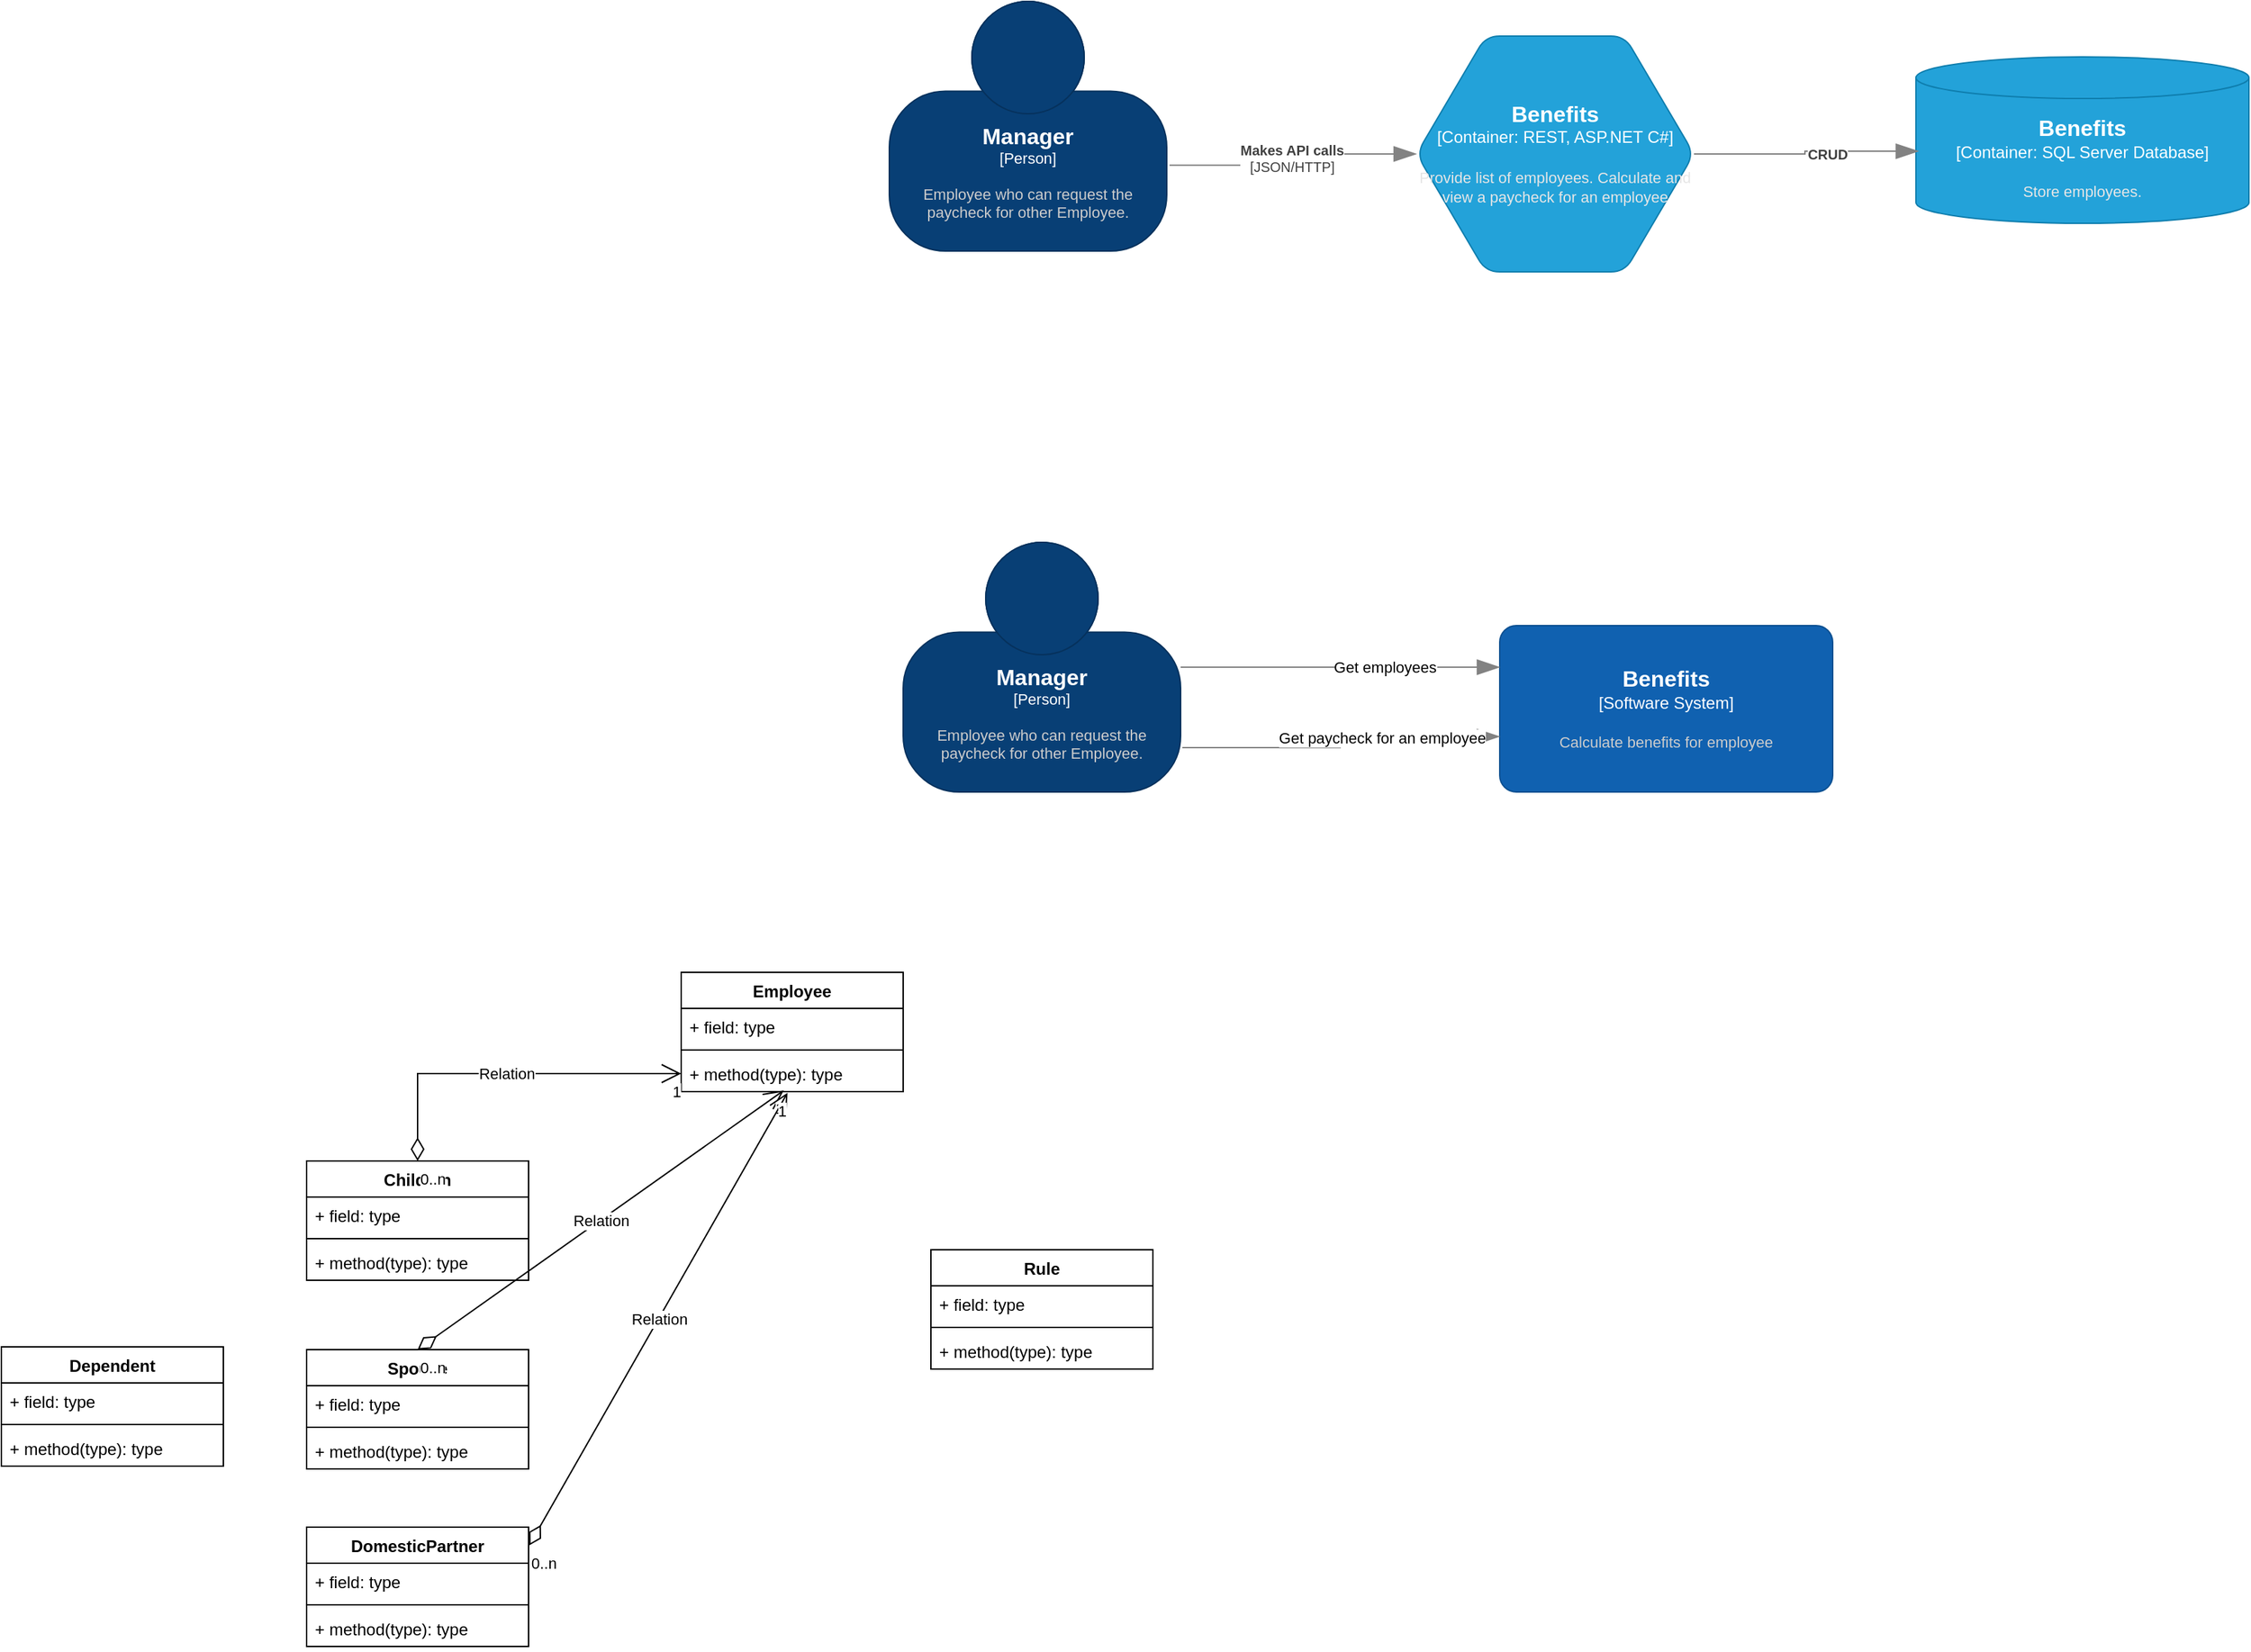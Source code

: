 <mxfile version="26.1.1">
  <diagram name="Page-1" id="-RgfIIAF3kLOnEqnCcgt">
    <mxGraphModel dx="2519" dy="422" grid="1" gridSize="10" guides="1" tooltips="1" connect="1" arrows="1" fold="1" page="1" pageScale="1" pageWidth="850" pageHeight="1100" math="0" shadow="0">
      <root>
        <mxCell id="0" />
        <mxCell id="1" parent="0" />
        <object placeholders="1" c4Name="Benefits" c4Type="Container" c4Technology="SQL Server Database" c4Description="Store employees." label="&lt;font style=&quot;font-size: 16px&quot;&gt;&lt;b&gt;%c4Name%&lt;/b&gt;&lt;/font&gt;&lt;div&gt;[%c4Type%:&amp;nbsp;%c4Technology%]&lt;/div&gt;&lt;br&gt;&lt;div&gt;&lt;font style=&quot;font-size: 11px&quot;&gt;&lt;font color=&quot;#E6E6E6&quot;&gt;%c4Description%&lt;/font&gt;&lt;/div&gt;" id="eVmNpNEq3VE6d2gAlLow-1">
          <mxCell style="shape=cylinder3;size=15;whiteSpace=wrap;html=1;boundedLbl=1;rounded=0;labelBackgroundColor=none;fillColor=#23A2D9;fontSize=12;fontColor=#ffffff;align=center;strokeColor=#0E7DAD;metaEdit=1;points=[[0.5,0,0],[1,0.25,0],[1,0.5,0],[1,0.75,0],[0.5,1,0],[0,0.75,0],[0,0.5,0],[0,0.25,0]];resizable=0;" vertex="1" parent="1">
            <mxGeometry x="470" y="350" width="240" height="120" as="geometry" />
          </mxCell>
        </object>
        <object placeholders="1" c4Name="Benefits" c4Type="Container" c4Technology="REST, ASP.NET C#" c4Description="Provide list of employees. Calculate and view a paycheck for an employee" label="&lt;font style=&quot;font-size: 16px&quot;&gt;&lt;b&gt;%c4Name%&lt;/b&gt;&lt;/font&gt;&lt;div&gt;[%c4Type%:&amp;nbsp;%c4Technology%]&lt;/div&gt;&lt;br&gt;&lt;div&gt;&lt;font style=&quot;font-size: 11px&quot;&gt;&lt;font color=&quot;#E6E6E6&quot;&gt;%c4Description%&lt;/font&gt;&lt;/div&gt;" id="eVmNpNEq3VE6d2gAlLow-2">
          <mxCell style="shape=hexagon;size=50;perimeter=hexagonPerimeter2;whiteSpace=wrap;html=1;fixedSize=1;rounded=1;labelBackgroundColor=none;fillColor=#23A2D9;fontSize=12;fontColor=#ffffff;align=center;strokeColor=#0E7DAD;metaEdit=1;points=[[0.5,0,0],[1,0.25,0],[1,0.5,0],[1,0.75,0],[0.5,1,0],[0,0.75,0],[0,0.5,0],[0,0.25,0]];resizable=0;" vertex="1" parent="1">
            <mxGeometry x="110" y="335" width="200" height="170" as="geometry" />
          </mxCell>
        </object>
        <object placeholders="1" c4Name="Manager" c4Type="Person" c4Description="Employee who can request the paycheck for other Employee. " label="&lt;font style=&quot;font-size: 16px&quot;&gt;&lt;b&gt;%c4Name%&lt;/b&gt;&lt;/font&gt;&lt;div&gt;[%c4Type%]&lt;/div&gt;&lt;br&gt;&lt;div&gt;&lt;font style=&quot;font-size: 11px&quot;&gt;&lt;font color=&quot;#cccccc&quot;&gt;%c4Description%&lt;/font&gt;&lt;/div&gt;" id="eVmNpNEq3VE6d2gAlLow-3">
          <mxCell style="html=1;fontSize=11;dashed=0;whiteSpace=wrap;fillColor=#083F75;strokeColor=#06315C;fontColor=#ffffff;shape=mxgraph.c4.person2;align=center;metaEdit=1;points=[[0.5,0,0],[1,0.5,0],[1,0.75,0],[0.75,1,0],[0.5,1,0],[0.25,1,0],[0,0.75,0],[0,0.5,0]];resizable=0;" vertex="1" parent="1">
            <mxGeometry x="-270" y="310" width="200" height="180" as="geometry" />
          </mxCell>
        </object>
        <object placeholders="1" c4Type="Relationship" c4Technology="JSON/HTTP" c4Description="Makes API calls" label="&lt;div style=&quot;text-align: left&quot;&gt;&lt;div style=&quot;text-align: center&quot;&gt;&lt;b&gt;%c4Description%&lt;/b&gt;&lt;/div&gt;&lt;div style=&quot;text-align: center&quot;&gt;[%c4Technology%]&lt;/div&gt;&lt;/div&gt;" id="eVmNpNEq3VE6d2gAlLow-4">
          <mxCell style="endArrow=blockThin;html=1;fontSize=10;fontColor=#404040;strokeWidth=1;endFill=1;strokeColor=#828282;elbow=vertical;metaEdit=1;endSize=14;startSize=14;jumpStyle=arc;jumpSize=16;rounded=0;edgeStyle=orthogonalEdgeStyle;exitX=1.01;exitY=0.656;exitDx=0;exitDy=0;exitPerimeter=0;entryX=0;entryY=0.5;entryDx=0;entryDy=0;entryPerimeter=0;" edge="1" parent="1" source="eVmNpNEq3VE6d2gAlLow-3" target="eVmNpNEq3VE6d2gAlLow-2">
            <mxGeometry x="-0.001" width="240" relative="1" as="geometry">
              <mxPoint x="-40" y="500" as="sourcePoint" />
              <mxPoint x="200" y="500" as="targetPoint" />
              <mxPoint as="offset" />
            </mxGeometry>
          </mxCell>
        </object>
        <object placeholders="1" c4Type="Relationship" c4Description="CRUD" label="&lt;div style=&quot;text-align: left&quot;&gt;&lt;div style=&quot;text-align: center&quot;&gt;&lt;b&gt;%c4Description%&lt;/b&gt;&lt;/div&gt;" id="eVmNpNEq3VE6d2gAlLow-6">
          <mxCell style="endArrow=blockThin;html=1;fontSize=10;fontColor=#404040;strokeWidth=1;endFill=1;strokeColor=#828282;elbow=vertical;metaEdit=1;endSize=14;startSize=14;jumpStyle=arc;jumpSize=16;rounded=0;edgeStyle=orthogonalEdgeStyle;entryX=0.008;entryY=0.567;entryDx=0;entryDy=0;entryPerimeter=0;exitX=1;exitY=0.5;exitDx=0;exitDy=0;exitPerimeter=0;" edge="1" parent="1" source="eVmNpNEq3VE6d2gAlLow-2" target="eVmNpNEq3VE6d2gAlLow-1">
            <mxGeometry x="0.195" y="-2" width="240" relative="1" as="geometry">
              <mxPoint x="110" y="600" as="sourcePoint" />
              <mxPoint x="350" y="600" as="targetPoint" />
              <mxPoint as="offset" />
            </mxGeometry>
          </mxCell>
        </object>
        <object placeholders="1" c4Name="Manager" c4Type="Person" c4Description="Employee who can request the paycheck for other Employee. " label="&lt;font style=&quot;font-size: 16px&quot;&gt;&lt;b&gt;%c4Name%&lt;/b&gt;&lt;/font&gt;&lt;div&gt;[%c4Type%]&lt;/div&gt;&lt;br&gt;&lt;div&gt;&lt;font style=&quot;font-size: 11px&quot;&gt;&lt;font color=&quot;#cccccc&quot;&gt;%c4Description%&lt;/font&gt;&lt;/div&gt;" id="eVmNpNEq3VE6d2gAlLow-8">
          <mxCell style="html=1;fontSize=11;dashed=0;whiteSpace=wrap;fillColor=#083F75;strokeColor=#06315C;fontColor=#ffffff;shape=mxgraph.c4.person2;align=center;metaEdit=1;points=[[0.5,0,0],[1,0.5,0],[1,0.75,0],[0.75,1,0],[0.5,1,0],[0.25,1,0],[0,0.75,0],[0,0.5,0]];resizable=0;" vertex="1" parent="1">
            <mxGeometry x="-260" y="700" width="200" height="180" as="geometry" />
          </mxCell>
        </object>
        <object placeholders="1" c4Name="Benefits" c4Type="Software System" c4Description="Calculate benefits for employee" label="&lt;font style=&quot;font-size: 16px&quot;&gt;&lt;b&gt;%c4Name%&lt;/b&gt;&lt;/font&gt;&lt;div&gt;[%c4Type%]&lt;/div&gt;&lt;br&gt;&lt;div&gt;&lt;font style=&quot;font-size: 11px&quot;&gt;&lt;font color=&quot;#cccccc&quot;&gt;%c4Description%&lt;/font&gt;&lt;/div&gt;" id="eVmNpNEq3VE6d2gAlLow-9">
          <mxCell style="rounded=1;whiteSpace=wrap;html=1;labelBackgroundColor=none;fillColor=#1061B0;fontColor=#ffffff;align=center;arcSize=10;strokeColor=#0D5091;metaEdit=1;resizable=0;points=[[0.25,0,0],[0.5,0,0],[0.75,0,0],[1,0.25,0],[1,0.5,0],[1,0.75,0],[0.75,1,0],[0.5,1,0],[0.25,1,0],[0,0.75,0],[0,0.5,0],[0,0.25,0]];" vertex="1" parent="1">
            <mxGeometry x="170" y="760" width="240" height="120" as="geometry" />
          </mxCell>
        </object>
        <object placeholders="1" c4Type="Relationship" id="eVmNpNEq3VE6d2gAlLow-10">
          <mxCell style="endArrow=blockThin;html=1;fontSize=10;fontColor=#404040;strokeWidth=1;endFill=1;strokeColor=#828282;elbow=vertical;metaEdit=1;endSize=14;startSize=14;jumpStyle=arc;jumpSize=16;rounded=0;edgeStyle=orthogonalEdgeStyle;entryX=0;entryY=0.25;entryDx=0;entryDy=0;entryPerimeter=0;exitX=1;exitY=0.5;exitDx=0;exitDy=0;exitPerimeter=0;" edge="1" parent="1" source="eVmNpNEq3VE6d2gAlLow-8" target="eVmNpNEq3VE6d2gAlLow-9">
            <mxGeometry width="240" relative="1" as="geometry">
              <mxPoint x="-160" y="960" as="sourcePoint" />
              <mxPoint x="80" y="960" as="targetPoint" />
            </mxGeometry>
          </mxCell>
        </object>
        <mxCell id="eVmNpNEq3VE6d2gAlLow-11" value="Get employees" style="edgeLabel;html=1;align=center;verticalAlign=middle;resizable=0;points=[];" vertex="1" connectable="0" parent="eVmNpNEq3VE6d2gAlLow-10">
          <mxGeometry x="0.278" relative="1" as="geometry">
            <mxPoint as="offset" />
          </mxGeometry>
        </mxCell>
        <object placeholders="1" c4Type="Relationship" id="eVmNpNEq3VE6d2gAlLow-12">
          <mxCell style="endArrow=blockThin;html=1;fontSize=10;fontColor=#404040;strokeWidth=1;endFill=1;strokeColor=#828282;elbow=vertical;metaEdit=1;endSize=14;startSize=14;jumpStyle=arc;jumpSize=16;rounded=0;edgeStyle=orthogonalEdgeStyle;entryX=0;entryY=0.5;entryDx=0;entryDy=0;entryPerimeter=0;exitX=1.006;exitY=0.822;exitDx=0;exitDy=0;exitPerimeter=0;" edge="1" parent="1" source="eVmNpNEq3VE6d2gAlLow-8">
            <mxGeometry width="240" relative="1" as="geometry">
              <mxPoint x="-50" y="845" as="sourcePoint" />
              <mxPoint x="170" y="840" as="targetPoint" />
            </mxGeometry>
          </mxCell>
        </object>
        <mxCell id="eVmNpNEq3VE6d2gAlLow-13" value="Get paycheck for an employee" style="edgeLabel;html=1;align=center;verticalAlign=middle;resizable=0;points=[];" vertex="1" connectable="0" parent="eVmNpNEq3VE6d2gAlLow-12">
          <mxGeometry x="0.278" relative="1" as="geometry">
            <mxPoint as="offset" />
          </mxGeometry>
        </mxCell>
        <mxCell id="eVmNpNEq3VE6d2gAlLow-14" value="Employee" style="swimlane;fontStyle=1;align=center;verticalAlign=top;childLayout=stackLayout;horizontal=1;startSize=26;horizontalStack=0;resizeParent=1;resizeParentMax=0;resizeLast=0;collapsible=1;marginBottom=0;whiteSpace=wrap;html=1;" vertex="1" parent="1">
          <mxGeometry x="-420" y="1010" width="160" height="86" as="geometry" />
        </mxCell>
        <mxCell id="eVmNpNEq3VE6d2gAlLow-15" value="+ field: type" style="text;strokeColor=none;fillColor=none;align=left;verticalAlign=top;spacingLeft=4;spacingRight=4;overflow=hidden;rotatable=0;points=[[0,0.5],[1,0.5]];portConstraint=eastwest;whiteSpace=wrap;html=1;" vertex="1" parent="eVmNpNEq3VE6d2gAlLow-14">
          <mxGeometry y="26" width="160" height="26" as="geometry" />
        </mxCell>
        <mxCell id="eVmNpNEq3VE6d2gAlLow-16" value="" style="line;strokeWidth=1;fillColor=none;align=left;verticalAlign=middle;spacingTop=-1;spacingLeft=3;spacingRight=3;rotatable=0;labelPosition=right;points=[];portConstraint=eastwest;strokeColor=inherit;" vertex="1" parent="eVmNpNEq3VE6d2gAlLow-14">
          <mxGeometry y="52" width="160" height="8" as="geometry" />
        </mxCell>
        <mxCell id="eVmNpNEq3VE6d2gAlLow-17" value="+ method(type): type" style="text;strokeColor=none;fillColor=none;align=left;verticalAlign=top;spacingLeft=4;spacingRight=4;overflow=hidden;rotatable=0;points=[[0,0.5],[1,0.5]];portConstraint=eastwest;whiteSpace=wrap;html=1;" vertex="1" parent="eVmNpNEq3VE6d2gAlLow-14">
          <mxGeometry y="60" width="160" height="26" as="geometry" />
        </mxCell>
        <mxCell id="eVmNpNEq3VE6d2gAlLow-18" value="Dependent" style="swimlane;fontStyle=1;align=center;verticalAlign=top;childLayout=stackLayout;horizontal=1;startSize=26;horizontalStack=0;resizeParent=1;resizeParentMax=0;resizeLast=0;collapsible=1;marginBottom=0;whiteSpace=wrap;html=1;" vertex="1" parent="1">
          <mxGeometry x="-910" y="1280" width="160" height="86" as="geometry" />
        </mxCell>
        <mxCell id="eVmNpNEq3VE6d2gAlLow-19" value="+ field: type" style="text;strokeColor=none;fillColor=none;align=left;verticalAlign=top;spacingLeft=4;spacingRight=4;overflow=hidden;rotatable=0;points=[[0,0.5],[1,0.5]];portConstraint=eastwest;whiteSpace=wrap;html=1;" vertex="1" parent="eVmNpNEq3VE6d2gAlLow-18">
          <mxGeometry y="26" width="160" height="26" as="geometry" />
        </mxCell>
        <mxCell id="eVmNpNEq3VE6d2gAlLow-20" value="" style="line;strokeWidth=1;fillColor=none;align=left;verticalAlign=middle;spacingTop=-1;spacingLeft=3;spacingRight=3;rotatable=0;labelPosition=right;points=[];portConstraint=eastwest;strokeColor=inherit;" vertex="1" parent="eVmNpNEq3VE6d2gAlLow-18">
          <mxGeometry y="52" width="160" height="8" as="geometry" />
        </mxCell>
        <mxCell id="eVmNpNEq3VE6d2gAlLow-21" value="+ method(type): type" style="text;strokeColor=none;fillColor=none;align=left;verticalAlign=top;spacingLeft=4;spacingRight=4;overflow=hidden;rotatable=0;points=[[0,0.5],[1,0.5]];portConstraint=eastwest;whiteSpace=wrap;html=1;" vertex="1" parent="eVmNpNEq3VE6d2gAlLow-18">
          <mxGeometry y="60" width="160" height="26" as="geometry" />
        </mxCell>
        <mxCell id="eVmNpNEq3VE6d2gAlLow-22" value="Rule" style="swimlane;fontStyle=1;align=center;verticalAlign=top;childLayout=stackLayout;horizontal=1;startSize=26;horizontalStack=0;resizeParent=1;resizeParentMax=0;resizeLast=0;collapsible=1;marginBottom=0;whiteSpace=wrap;html=1;" vertex="1" parent="1">
          <mxGeometry x="-240" y="1210" width="160" height="86" as="geometry" />
        </mxCell>
        <mxCell id="eVmNpNEq3VE6d2gAlLow-23" value="+ field: type" style="text;strokeColor=none;fillColor=none;align=left;verticalAlign=top;spacingLeft=4;spacingRight=4;overflow=hidden;rotatable=0;points=[[0,0.5],[1,0.5]];portConstraint=eastwest;whiteSpace=wrap;html=1;" vertex="1" parent="eVmNpNEq3VE6d2gAlLow-22">
          <mxGeometry y="26" width="160" height="26" as="geometry" />
        </mxCell>
        <mxCell id="eVmNpNEq3VE6d2gAlLow-24" value="" style="line;strokeWidth=1;fillColor=none;align=left;verticalAlign=middle;spacingTop=-1;spacingLeft=3;spacingRight=3;rotatable=0;labelPosition=right;points=[];portConstraint=eastwest;strokeColor=inherit;" vertex="1" parent="eVmNpNEq3VE6d2gAlLow-22">
          <mxGeometry y="52" width="160" height="8" as="geometry" />
        </mxCell>
        <mxCell id="eVmNpNEq3VE6d2gAlLow-25" value="+ method(type): type" style="text;strokeColor=none;fillColor=none;align=left;verticalAlign=top;spacingLeft=4;spacingRight=4;overflow=hidden;rotatable=0;points=[[0,0.5],[1,0.5]];portConstraint=eastwest;whiteSpace=wrap;html=1;" vertex="1" parent="eVmNpNEq3VE6d2gAlLow-22">
          <mxGeometry y="60" width="160" height="26" as="geometry" />
        </mxCell>
        <mxCell id="eVmNpNEq3VE6d2gAlLow-26" value="Children" style="swimlane;fontStyle=1;align=center;verticalAlign=top;childLayout=stackLayout;horizontal=1;startSize=26;horizontalStack=0;resizeParent=1;resizeParentMax=0;resizeLast=0;collapsible=1;marginBottom=0;whiteSpace=wrap;html=1;" vertex="1" parent="1">
          <mxGeometry x="-690" y="1146" width="160" height="86" as="geometry" />
        </mxCell>
        <mxCell id="eVmNpNEq3VE6d2gAlLow-27" value="+ field: type" style="text;strokeColor=none;fillColor=none;align=left;verticalAlign=top;spacingLeft=4;spacingRight=4;overflow=hidden;rotatable=0;points=[[0,0.5],[1,0.5]];portConstraint=eastwest;whiteSpace=wrap;html=1;" vertex="1" parent="eVmNpNEq3VE6d2gAlLow-26">
          <mxGeometry y="26" width="160" height="26" as="geometry" />
        </mxCell>
        <mxCell id="eVmNpNEq3VE6d2gAlLow-28" value="" style="line;strokeWidth=1;fillColor=none;align=left;verticalAlign=middle;spacingTop=-1;spacingLeft=3;spacingRight=3;rotatable=0;labelPosition=right;points=[];portConstraint=eastwest;strokeColor=inherit;" vertex="1" parent="eVmNpNEq3VE6d2gAlLow-26">
          <mxGeometry y="52" width="160" height="8" as="geometry" />
        </mxCell>
        <mxCell id="eVmNpNEq3VE6d2gAlLow-29" value="+ method(type): type" style="text;strokeColor=none;fillColor=none;align=left;verticalAlign=top;spacingLeft=4;spacingRight=4;overflow=hidden;rotatable=0;points=[[0,0.5],[1,0.5]];portConstraint=eastwest;whiteSpace=wrap;html=1;" vertex="1" parent="eVmNpNEq3VE6d2gAlLow-26">
          <mxGeometry y="60" width="160" height="26" as="geometry" />
        </mxCell>
        <mxCell id="eVmNpNEq3VE6d2gAlLow-30" value="Spouse" style="swimlane;fontStyle=1;align=center;verticalAlign=top;childLayout=stackLayout;horizontal=1;startSize=26;horizontalStack=0;resizeParent=1;resizeParentMax=0;resizeLast=0;collapsible=1;marginBottom=0;whiteSpace=wrap;html=1;" vertex="1" parent="1">
          <mxGeometry x="-690" y="1282" width="160" height="86" as="geometry" />
        </mxCell>
        <mxCell id="eVmNpNEq3VE6d2gAlLow-31" value="+ field: type" style="text;strokeColor=none;fillColor=none;align=left;verticalAlign=top;spacingLeft=4;spacingRight=4;overflow=hidden;rotatable=0;points=[[0,0.5],[1,0.5]];portConstraint=eastwest;whiteSpace=wrap;html=1;" vertex="1" parent="eVmNpNEq3VE6d2gAlLow-30">
          <mxGeometry y="26" width="160" height="26" as="geometry" />
        </mxCell>
        <mxCell id="eVmNpNEq3VE6d2gAlLow-32" value="" style="line;strokeWidth=1;fillColor=none;align=left;verticalAlign=middle;spacingTop=-1;spacingLeft=3;spacingRight=3;rotatable=0;labelPosition=right;points=[];portConstraint=eastwest;strokeColor=inherit;" vertex="1" parent="eVmNpNEq3VE6d2gAlLow-30">
          <mxGeometry y="52" width="160" height="8" as="geometry" />
        </mxCell>
        <mxCell id="eVmNpNEq3VE6d2gAlLow-33" value="+ method(type): type" style="text;strokeColor=none;fillColor=none;align=left;verticalAlign=top;spacingLeft=4;spacingRight=4;overflow=hidden;rotatable=0;points=[[0,0.5],[1,0.5]];portConstraint=eastwest;whiteSpace=wrap;html=1;" vertex="1" parent="eVmNpNEq3VE6d2gAlLow-30">
          <mxGeometry y="60" width="160" height="26" as="geometry" />
        </mxCell>
        <mxCell id="eVmNpNEq3VE6d2gAlLow-34" value="DomesticPartner" style="swimlane;fontStyle=1;align=center;verticalAlign=top;childLayout=stackLayout;horizontal=1;startSize=26;horizontalStack=0;resizeParent=1;resizeParentMax=0;resizeLast=0;collapsible=1;marginBottom=0;whiteSpace=wrap;html=1;" vertex="1" parent="1">
          <mxGeometry x="-690" y="1410" width="160" height="86" as="geometry" />
        </mxCell>
        <mxCell id="eVmNpNEq3VE6d2gAlLow-35" value="+ field: type" style="text;strokeColor=none;fillColor=none;align=left;verticalAlign=top;spacingLeft=4;spacingRight=4;overflow=hidden;rotatable=0;points=[[0,0.5],[1,0.5]];portConstraint=eastwest;whiteSpace=wrap;html=1;" vertex="1" parent="eVmNpNEq3VE6d2gAlLow-34">
          <mxGeometry y="26" width="160" height="26" as="geometry" />
        </mxCell>
        <mxCell id="eVmNpNEq3VE6d2gAlLow-36" value="" style="line;strokeWidth=1;fillColor=none;align=left;verticalAlign=middle;spacingTop=-1;spacingLeft=3;spacingRight=3;rotatable=0;labelPosition=right;points=[];portConstraint=eastwest;strokeColor=inherit;" vertex="1" parent="eVmNpNEq3VE6d2gAlLow-34">
          <mxGeometry y="52" width="160" height="8" as="geometry" />
        </mxCell>
        <mxCell id="eVmNpNEq3VE6d2gAlLow-37" value="+ method(type): type" style="text;strokeColor=none;fillColor=none;align=left;verticalAlign=top;spacingLeft=4;spacingRight=4;overflow=hidden;rotatable=0;points=[[0,0.5],[1,0.5]];portConstraint=eastwest;whiteSpace=wrap;html=1;" vertex="1" parent="eVmNpNEq3VE6d2gAlLow-34">
          <mxGeometry y="60" width="160" height="26" as="geometry" />
        </mxCell>
        <mxCell id="eVmNpNEq3VE6d2gAlLow-40" value="Relation" style="endArrow=open;html=1;endSize=12;startArrow=diamondThin;startSize=14;startFill=0;edgeStyle=orthogonalEdgeStyle;rounded=0;exitX=0.5;exitY=0;exitDx=0;exitDy=0;entryX=0;entryY=0.5;entryDx=0;entryDy=0;" edge="1" parent="1" source="eVmNpNEq3VE6d2gAlLow-26" target="eVmNpNEq3VE6d2gAlLow-17">
          <mxGeometry relative="1" as="geometry">
            <mxPoint x="-570" y="1060" as="sourcePoint" />
            <mxPoint x="-410" y="1060" as="targetPoint" />
          </mxGeometry>
        </mxCell>
        <mxCell id="eVmNpNEq3VE6d2gAlLow-41" value="0..n" style="edgeLabel;resizable=0;html=1;align=left;verticalAlign=top;" connectable="0" vertex="1" parent="eVmNpNEq3VE6d2gAlLow-40">
          <mxGeometry x="-1" relative="1" as="geometry" />
        </mxCell>
        <mxCell id="eVmNpNEq3VE6d2gAlLow-42" value="1" style="edgeLabel;resizable=0;html=1;align=right;verticalAlign=top;" connectable="0" vertex="1" parent="eVmNpNEq3VE6d2gAlLow-40">
          <mxGeometry x="1" relative="1" as="geometry" />
        </mxCell>
        <mxCell id="eVmNpNEq3VE6d2gAlLow-43" value="Relation" style="endArrow=open;html=1;endSize=12;startArrow=diamondThin;startSize=14;startFill=0;rounded=0;exitX=0.5;exitY=0;exitDx=0;exitDy=0;entryX=0.462;entryY=0.967;entryDx=0;entryDy=0;entryPerimeter=0;" edge="1" parent="1" source="eVmNpNEq3VE6d2gAlLow-30" target="eVmNpNEq3VE6d2gAlLow-17">
          <mxGeometry relative="1" as="geometry">
            <mxPoint x="-600" y="1156" as="sourcePoint" />
            <mxPoint x="-410" y="1093" as="targetPoint" />
          </mxGeometry>
        </mxCell>
        <mxCell id="eVmNpNEq3VE6d2gAlLow-44" value="0..n" style="edgeLabel;resizable=0;html=1;align=left;verticalAlign=top;" connectable="0" vertex="1" parent="eVmNpNEq3VE6d2gAlLow-43">
          <mxGeometry x="-1" relative="1" as="geometry" />
        </mxCell>
        <mxCell id="eVmNpNEq3VE6d2gAlLow-45" value="1" style="edgeLabel;resizable=0;html=1;align=right;verticalAlign=top;" connectable="0" vertex="1" parent="eVmNpNEq3VE6d2gAlLow-43">
          <mxGeometry x="1" relative="1" as="geometry" />
        </mxCell>
        <mxCell id="eVmNpNEq3VE6d2gAlLow-47" value="Relation" style="endArrow=open;html=1;endSize=12;startArrow=diamondThin;startSize=14;startFill=0;rounded=0;exitX=1.003;exitY=0.153;exitDx=0;exitDy=0;exitPerimeter=0;entryX=0.479;entryY=1.033;entryDx=0;entryDy=0;entryPerimeter=0;" edge="1" parent="1" source="eVmNpNEq3VE6d2gAlLow-34" target="eVmNpNEq3VE6d2gAlLow-17">
          <mxGeometry relative="1" as="geometry">
            <mxPoint x="-600" y="1292" as="sourcePoint" />
            <mxPoint x="-360" y="1130" as="targetPoint" />
          </mxGeometry>
        </mxCell>
        <mxCell id="eVmNpNEq3VE6d2gAlLow-48" value="0..n" style="edgeLabel;resizable=0;html=1;align=left;verticalAlign=top;" connectable="0" vertex="1" parent="eVmNpNEq3VE6d2gAlLow-47">
          <mxGeometry x="-1" relative="1" as="geometry" />
        </mxCell>
        <mxCell id="eVmNpNEq3VE6d2gAlLow-49" value="1" style="edgeLabel;resizable=0;html=1;align=right;verticalAlign=top;" connectable="0" vertex="1" parent="eVmNpNEq3VE6d2gAlLow-47">
          <mxGeometry x="1" relative="1" as="geometry" />
        </mxCell>
      </root>
    </mxGraphModel>
  </diagram>
</mxfile>
